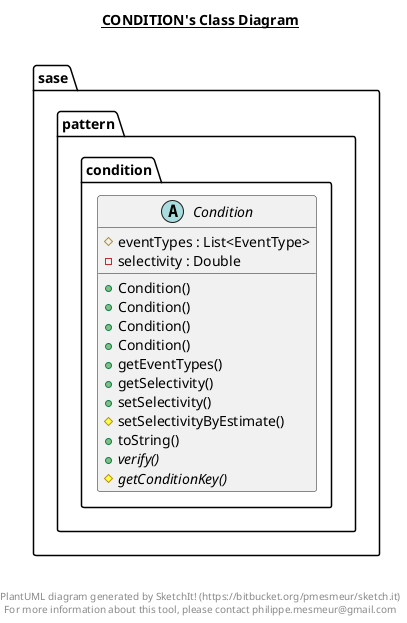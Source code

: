 @startuml

title __CONDITION's Class Diagram__\n

  package sase.pattern {
    package sase.pattern.condition {
      abstract class Condition {
          # eventTypes : List<EventType>
          - selectivity : Double
          + Condition()
          + Condition()
          + Condition()
          + Condition()
          + getEventTypes()
          + getSelectivity()
          + setSelectivity()
          # setSelectivityByEstimate()
          + toString()
          {abstract} + verify()
          {abstract} # getConditionKey()
      }
    }
  }
  



right footer


PlantUML diagram generated by SketchIt! (https://bitbucket.org/pmesmeur/sketch.it)
For more information about this tool, please contact philippe.mesmeur@gmail.com
endfooter

@enduml
